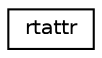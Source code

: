 digraph G
{
  edge [fontname="Helvetica",fontsize="10",labelfontname="Helvetica",labelfontsize="10"];
  node [fontname="Helvetica",fontsize="10",shape=record];
  rankdir="LR";
  Node1 [label="rtattr",height=0.2,width=0.4,color="black", fillcolor="white", style="filled",URL="$structrtattr.html"];
}
